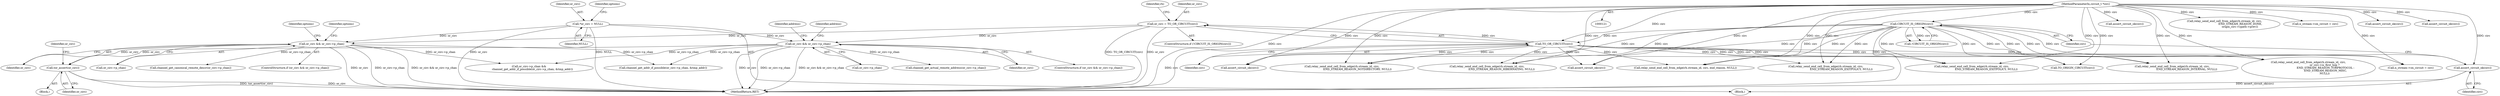 digraph "0_tor_79b59a2dfcb68897ee89d98587d09e55f07e68d7@API" {
"1000639" [label="(Call,tor_assert(or_circ))"];
"1000252" [label="(Call,or_circ && or_circ->p_chan)"];
"1000155" [label="(Call,or_circ = TO_OR_CIRCUIT(circ))"];
"1000157" [label="(Call,TO_OR_CIRCUIT(circ))"];
"1000153" [label="(Call,CIRCUIT_IS_ORIGIN(circ))"];
"1000149" [label="(Call,assert_circuit_ok(circ))"];
"1000123" [label="(MethodParameterIn,circuit_t *circ)"];
"1000136" [label="(Call,*or_circ = NULL)"];
"1000339" [label="(Call,or_circ && or_circ->p_chan)"];
"1000136" [label="(Call,*or_circ = NULL)"];
"1000150" [label="(Identifier,circ)"];
"1000697" [label="(MethodReturn,RET)"];
"1000329" [label="(Call,relay_send_end_cell_from_edge(rh.stream_id, circ,\n                                    END_STREAM_REASON_NOTDIRECTORY, NULL))"];
"1000692" [label="(Call,assert_circuit_ok(circ))"];
"1000153" [label="(Call,CIRCUIT_IS_ORIGIN(circ))"];
"1000226" [label="(Call,relay_send_end_cell_from_edge(rh.stream_id, circ, end_reason, NULL))"];
"1000339" [label="(Call,or_circ && or_circ->p_chan)"];
"1000124" [label="(Block,)"];
"1000340" [label="(Identifier,or_circ)"];
"1000161" [label="(Identifier,rh)"];
"1000262" [label="(Identifier,options)"];
"1000338" [label="(ControlStructure,if (or_circ && or_circ->p_chan))"];
"1000154" [label="(Identifier,circ)"];
"1000640" [label="(Identifier,or_circ)"];
"1000158" [label="(Identifier,circ)"];
"1000579" [label="(Call,assert_circuit_ok(circ))"];
"1000138" [label="(Identifier,NULL)"];
"1000189" [label="(Call,relay_send_end_cell_from_edge(rh.stream_id, circ,\n                                  END_STREAM_REASON_EXITPOLICY, NULL))"];
"1000398" [label="(Call,relay_send_end_cell_from_edge(rh.stream_id, circ,\n                                    END_STREAM_REASON_EXITPOLICY, NULL))"];
"1000642" [label="(Call,or_circ->p_chan &&\n        channel_get_addr_if_possible(or_circ->p_chan, &tmp_addr))"];
"1000639" [label="(Call,tor_assert(or_circ))"];
"1000254" [label="(Call,or_circ->p_chan)"];
"1000155" [label="(Call,or_circ = TO_OR_CIRCUIT(circ))"];
"1000522" [label="(Call,relay_send_end_cell_from_edge(rh.stream_id, circ,\n                                     END_STREAM_REASON_DONE,\n                                    origin_circ->cpath->prev))"];
"1000123" [label="(MethodParameterIn,circuit_t *circ)"];
"1000253" [label="(Identifier,or_circ)"];
"1000569" [label="(Call,n_stream->on_circuit = circ)"];
"1000369" [label="(Call,relay_send_end_cell_from_edge(rh.stream_id, circ,\n                                  END_STREAM_REASON_INTERNAL, NULL))"];
"1000501" [label="(Call,assert_circuit_ok(circ))"];
"1000646" [label="(Call,channel_get_addr_if_possible(or_circ->p_chan, &tmp_addr))"];
"1000151" [label="(ControlStructure,if (!CIRCUIT_IS_ORIGIN(circ)))"];
"1000548" [label="(Call,assert_circuit_ok(circ))"];
"1000341" [label="(Call,or_circ->p_chan)"];
"1000644" [label="(Identifier,or_circ)"];
"1000157" [label="(Call,TO_OR_CIRCUIT(circ))"];
"1000673" [label="(Call,assert_circuit_ok(circ))"];
"1000353" [label="(Identifier,address)"];
"1000614" [label="(Call,relay_send_end_cell_from_edge(rh.stream_id, circ,\n                                  END_STREAM_REASON_HIBERNATING, NULL))"];
"1000149" [label="(Call,assert_circuit_ok(circ))"];
"1000137" [label="(Identifier,or_circ)"];
"1000284" [label="(Call,channel_get_canonical_remote_descr(or_circ->p_chan))"];
"1000470" [label="(Call,TO_ORIGIN_CIRCUIT(circ))"];
"1000294" [label="(Call,relay_send_end_cell_from_edge(rh.stream_id, circ,\n                                      or_circ->is_first_hop ?\n                                        END_STREAM_REASON_TORPROTOCOL :\n                                        END_STREAM_REASON_MISC,\n                                      NULL))"];
"1000345" [label="(Identifier,address)"];
"1000251" [label="(ControlStructure,if (or_circ && or_circ->p_chan))"];
"1000156" [label="(Identifier,or_circ)"];
"1000252" [label="(Call,or_circ && or_circ->p_chan)"];
"1000626" [label="(Call,n_stream->on_circuit = circ)"];
"1000347" [label="(Call,channel_get_actual_remote_address(or_circ->p_chan))"];
"1000141" [label="(Identifier,options)"];
"1000152" [label="(Call,!CIRCUIT_IS_ORIGIN(circ))"];
"1000381" [label="(Identifier,options)"];
"1000637" [label="(Block,)"];
"1000639" -> "1000637"  [label="AST: "];
"1000639" -> "1000640"  [label="CFG: "];
"1000640" -> "1000639"  [label="AST: "];
"1000644" -> "1000639"  [label="CFG: "];
"1000639" -> "1000697"  [label="DDG: tor_assert(or_circ)"];
"1000639" -> "1000697"  [label="DDG: or_circ"];
"1000252" -> "1000639"  [label="DDG: or_circ"];
"1000339" -> "1000639"  [label="DDG: or_circ"];
"1000252" -> "1000251"  [label="AST: "];
"1000252" -> "1000253"  [label="CFG: "];
"1000252" -> "1000254"  [label="CFG: "];
"1000253" -> "1000252"  [label="AST: "];
"1000254" -> "1000252"  [label="AST: "];
"1000262" -> "1000252"  [label="CFG: "];
"1000381" -> "1000252"  [label="CFG: "];
"1000252" -> "1000697"  [label="DDG: or_circ"];
"1000252" -> "1000697"  [label="DDG: or_circ->p_chan"];
"1000252" -> "1000697"  [label="DDG: or_circ && or_circ->p_chan"];
"1000155" -> "1000252"  [label="DDG: or_circ"];
"1000136" -> "1000252"  [label="DDG: or_circ"];
"1000252" -> "1000284"  [label="DDG: or_circ->p_chan"];
"1000252" -> "1000642"  [label="DDG: or_circ->p_chan"];
"1000252" -> "1000646"  [label="DDG: or_circ->p_chan"];
"1000155" -> "1000151"  [label="AST: "];
"1000155" -> "1000157"  [label="CFG: "];
"1000156" -> "1000155"  [label="AST: "];
"1000157" -> "1000155"  [label="AST: "];
"1000161" -> "1000155"  [label="CFG: "];
"1000155" -> "1000697"  [label="DDG: TO_OR_CIRCUIT(circ)"];
"1000155" -> "1000697"  [label="DDG: or_circ"];
"1000157" -> "1000155"  [label="DDG: circ"];
"1000155" -> "1000339"  [label="DDG: or_circ"];
"1000157" -> "1000158"  [label="CFG: "];
"1000158" -> "1000157"  [label="AST: "];
"1000157" -> "1000697"  [label="DDG: circ"];
"1000153" -> "1000157"  [label="DDG: circ"];
"1000123" -> "1000157"  [label="DDG: circ"];
"1000157" -> "1000189"  [label="DDG: circ"];
"1000157" -> "1000226"  [label="DDG: circ"];
"1000157" -> "1000294"  [label="DDG: circ"];
"1000157" -> "1000329"  [label="DDG: circ"];
"1000157" -> "1000369"  [label="DDG: circ"];
"1000157" -> "1000398"  [label="DDG: circ"];
"1000157" -> "1000470"  [label="DDG: circ"];
"1000157" -> "1000614"  [label="DDG: circ"];
"1000157" -> "1000626"  [label="DDG: circ"];
"1000157" -> "1000673"  [label="DDG: circ"];
"1000157" -> "1000692"  [label="DDG: circ"];
"1000153" -> "1000152"  [label="AST: "];
"1000153" -> "1000154"  [label="CFG: "];
"1000154" -> "1000153"  [label="AST: "];
"1000152" -> "1000153"  [label="CFG: "];
"1000153" -> "1000697"  [label="DDG: circ"];
"1000153" -> "1000152"  [label="DDG: circ"];
"1000149" -> "1000153"  [label="DDG: circ"];
"1000123" -> "1000153"  [label="DDG: circ"];
"1000153" -> "1000189"  [label="DDG: circ"];
"1000153" -> "1000226"  [label="DDG: circ"];
"1000153" -> "1000294"  [label="DDG: circ"];
"1000153" -> "1000329"  [label="DDG: circ"];
"1000153" -> "1000369"  [label="DDG: circ"];
"1000153" -> "1000398"  [label="DDG: circ"];
"1000153" -> "1000470"  [label="DDG: circ"];
"1000153" -> "1000614"  [label="DDG: circ"];
"1000153" -> "1000626"  [label="DDG: circ"];
"1000153" -> "1000673"  [label="DDG: circ"];
"1000153" -> "1000692"  [label="DDG: circ"];
"1000149" -> "1000124"  [label="AST: "];
"1000149" -> "1000150"  [label="CFG: "];
"1000150" -> "1000149"  [label="AST: "];
"1000154" -> "1000149"  [label="CFG: "];
"1000149" -> "1000697"  [label="DDG: assert_circuit_ok(circ)"];
"1000123" -> "1000149"  [label="DDG: circ"];
"1000123" -> "1000121"  [label="AST: "];
"1000123" -> "1000697"  [label="DDG: circ"];
"1000123" -> "1000189"  [label="DDG: circ"];
"1000123" -> "1000226"  [label="DDG: circ"];
"1000123" -> "1000294"  [label="DDG: circ"];
"1000123" -> "1000329"  [label="DDG: circ"];
"1000123" -> "1000369"  [label="DDG: circ"];
"1000123" -> "1000398"  [label="DDG: circ"];
"1000123" -> "1000470"  [label="DDG: circ"];
"1000123" -> "1000501"  [label="DDG: circ"];
"1000123" -> "1000522"  [label="DDG: circ"];
"1000123" -> "1000548"  [label="DDG: circ"];
"1000123" -> "1000569"  [label="DDG: circ"];
"1000123" -> "1000579"  [label="DDG: circ"];
"1000123" -> "1000614"  [label="DDG: circ"];
"1000123" -> "1000626"  [label="DDG: circ"];
"1000123" -> "1000673"  [label="DDG: circ"];
"1000123" -> "1000692"  [label="DDG: circ"];
"1000136" -> "1000124"  [label="AST: "];
"1000136" -> "1000138"  [label="CFG: "];
"1000137" -> "1000136"  [label="AST: "];
"1000138" -> "1000136"  [label="AST: "];
"1000141" -> "1000136"  [label="CFG: "];
"1000136" -> "1000697"  [label="DDG: NULL"];
"1000136" -> "1000697"  [label="DDG: or_circ"];
"1000136" -> "1000339"  [label="DDG: or_circ"];
"1000339" -> "1000338"  [label="AST: "];
"1000339" -> "1000340"  [label="CFG: "];
"1000339" -> "1000341"  [label="CFG: "];
"1000340" -> "1000339"  [label="AST: "];
"1000341" -> "1000339"  [label="AST: "];
"1000345" -> "1000339"  [label="CFG: "];
"1000353" -> "1000339"  [label="CFG: "];
"1000339" -> "1000697"  [label="DDG: or_circ && or_circ->p_chan"];
"1000339" -> "1000697"  [label="DDG: or_circ"];
"1000339" -> "1000697"  [label="DDG: or_circ->p_chan"];
"1000339" -> "1000347"  [label="DDG: or_circ->p_chan"];
"1000339" -> "1000642"  [label="DDG: or_circ->p_chan"];
"1000339" -> "1000646"  [label="DDG: or_circ->p_chan"];
}

